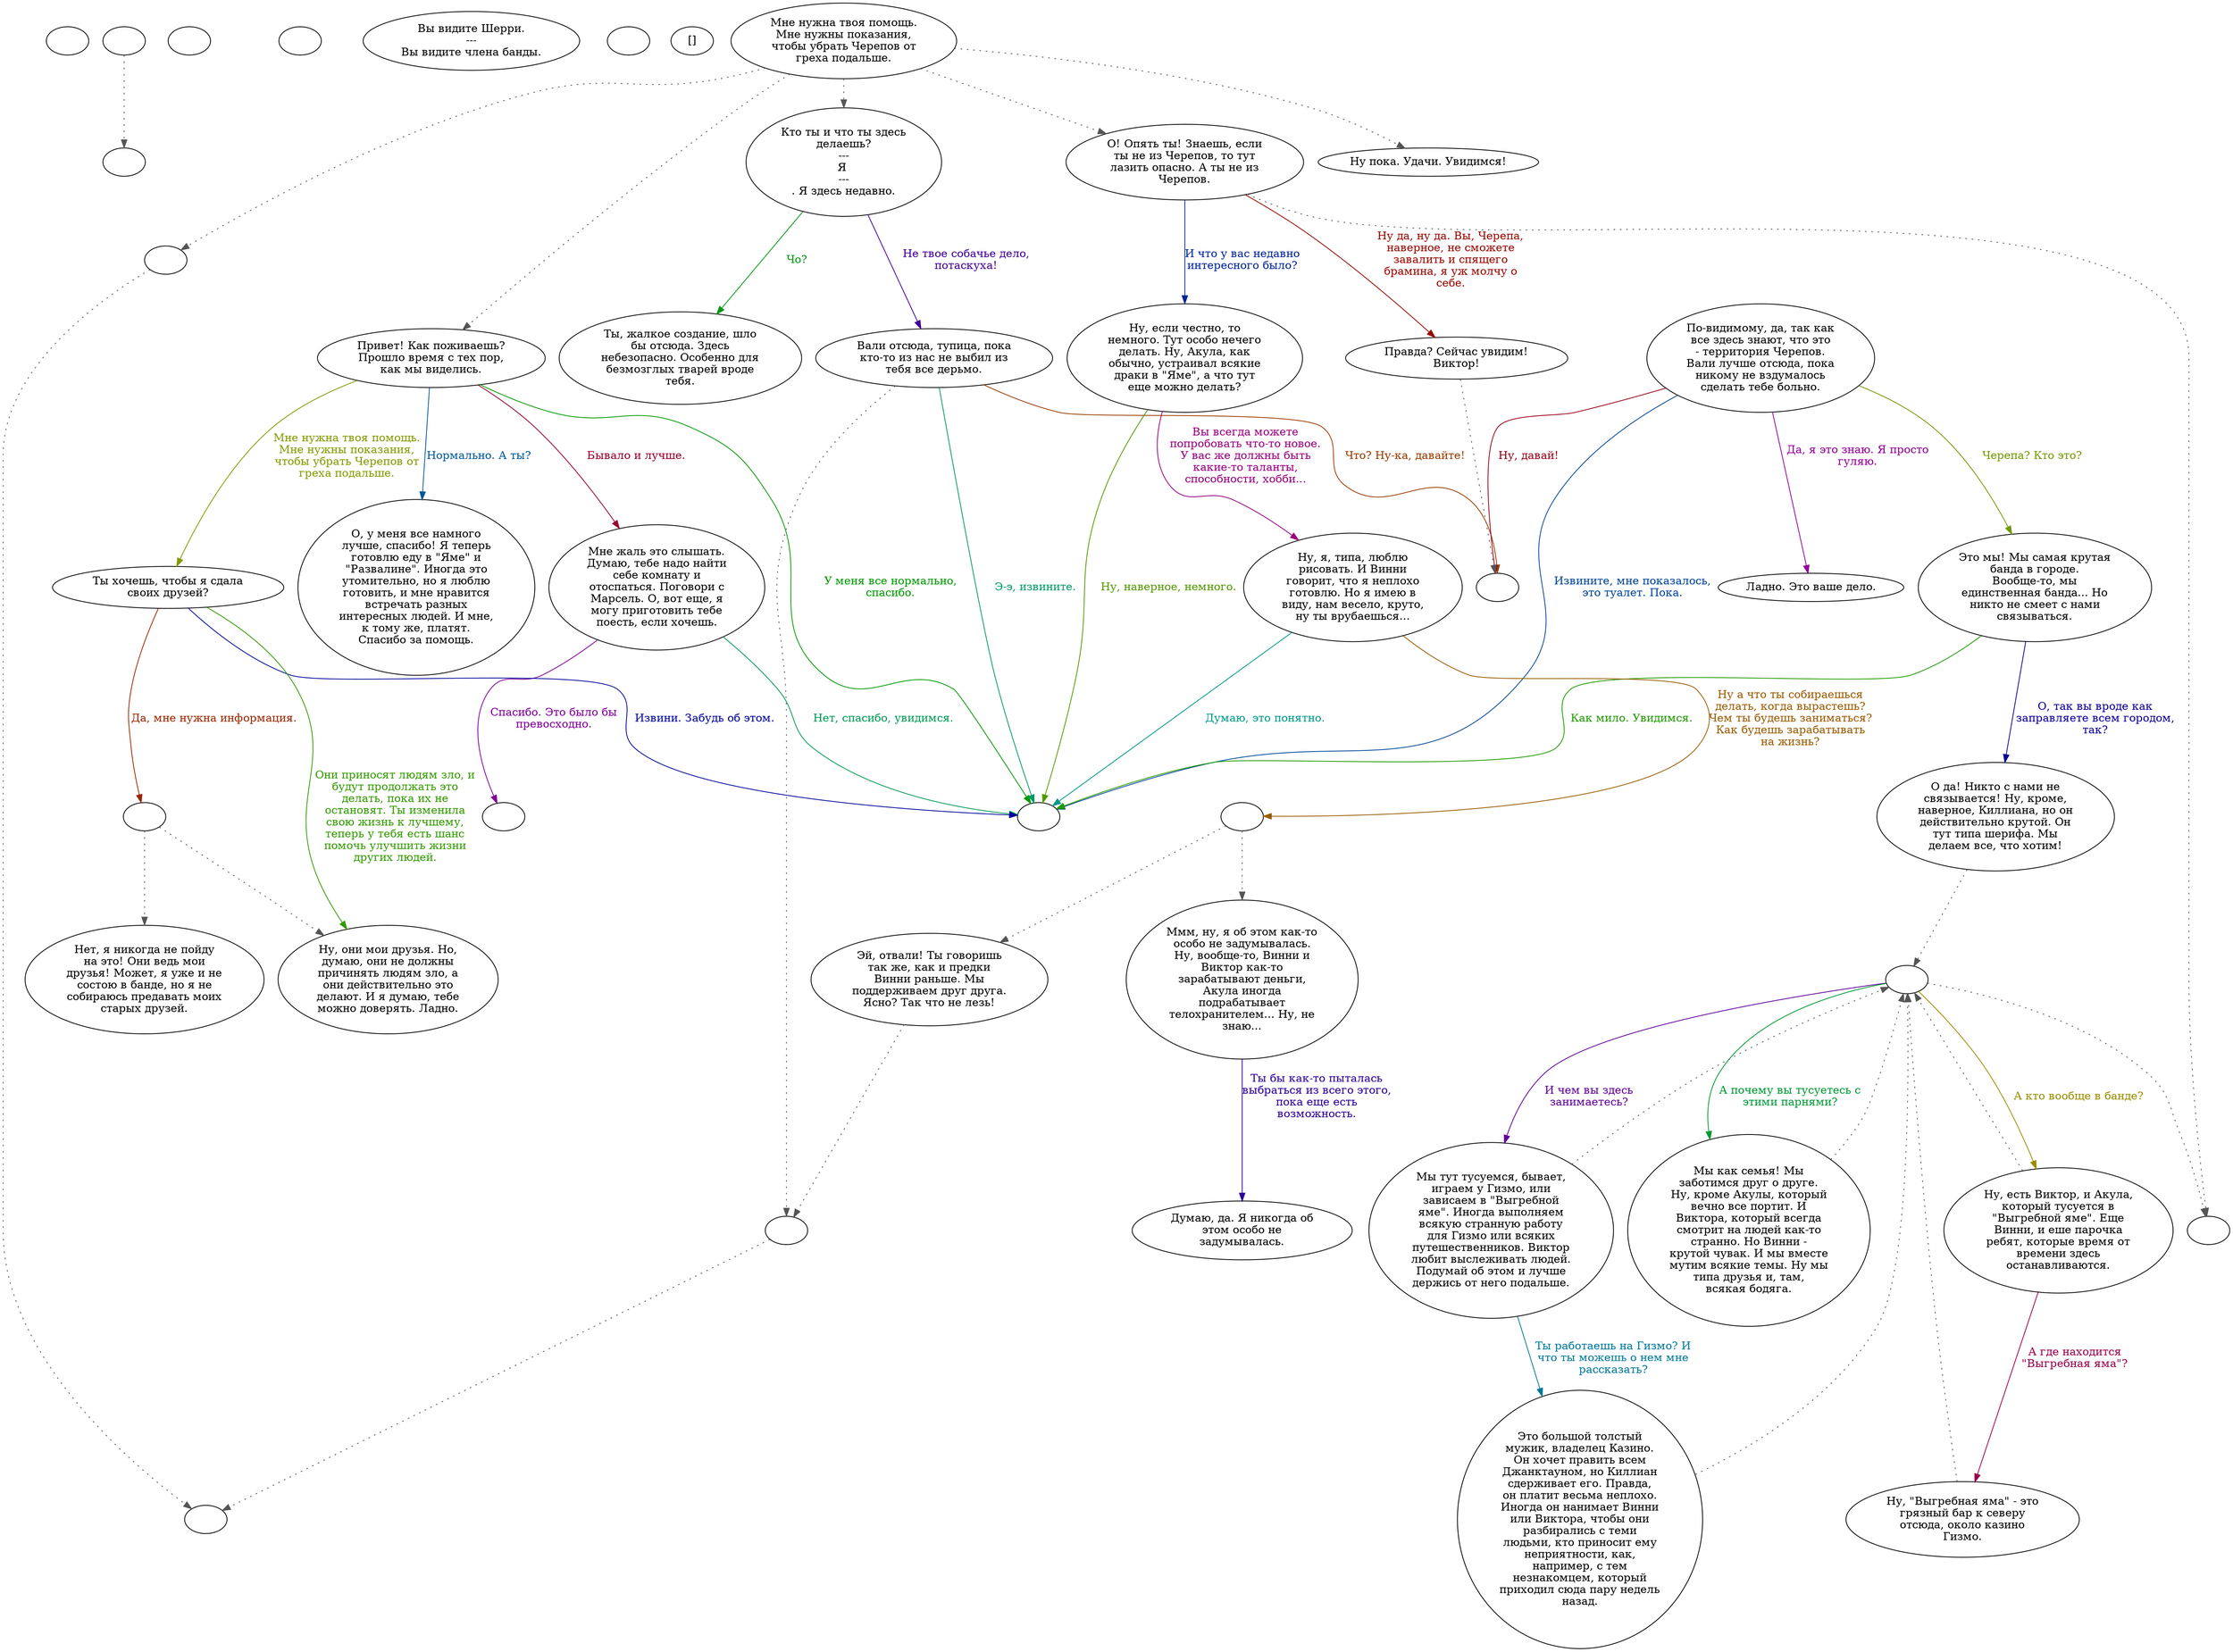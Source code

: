 digraph sherry {
  "start" [style=filled       fillcolor="#FFFFFF"       color="#000000"]
  "start" [label=""]
  "critter_p_proc" [style=filled       fillcolor="#FFFFFF"       color="#000000"]
  "critter_p_proc" -> "sleeping" [style=dotted color="#555555"]
  "critter_p_proc" [label=""]
  "damage_p_proc" [style=filled       fillcolor="#FFFFFF"       color="#000000"]
  "damage_p_proc" [label=""]
  "destroy_p_proc" [style=filled       fillcolor="#FFFFFF"       color="#000000"]
  "destroy_p_proc" [label=""]
  "look_at_p_proc" [style=filled       fillcolor="#FFFFFF"       color="#000000"]
  "look_at_p_proc" [label="Вы видите Шерри.\n---\nВы видите члена банды."]
  "map_enter_p_proc" [style=filled       fillcolor="#FFFFFF"       color="#000000"]
  "map_enter_p_proc" [label=""]
  "pickup_p_proc" [style=filled       fillcolor="#FFFFFF"       color="#000000"]
  "pickup_p_proc" [label="[]"]
  "talk_p_proc" [style=filled       fillcolor="#FFFFFF"       color="#000000"]
  "talk_p_proc" -> "get_reaction" [style=dotted color="#555555"]
  "talk_p_proc" -> "Sherry22" [style=dotted color="#555555"]
  "talk_p_proc" -> "Sherry15" [style=dotted color="#555555"]
  "talk_p_proc" -> "Sherry01" [style=dotted color="#555555"]
  "talk_p_proc" -> "SherryCook" [style=dotted color="#555555"]
  "talk_p_proc" [label="Мне нужна твоя помощь.\nМне нужны показания,\nчтобы убрать Черепов от\nгреха подальше."]
  "Sherry01" [style=filled       fillcolor="#FFFFFF"       color="#000000"]
  "Sherry01" [label="Кто ты и что ты здесь\nделаешь?\n---\nЯ \n---\n. Я здесь недавно."]
  "Sherry01" -> "Sherry03" [label="Не твое собачье дело,\nпотаскуха!" color="#410099" fontcolor="#410099"]
  "Sherry01" -> "Sherry04" [label="Чо?" color="#009914" fontcolor="#009914"]
  "Sherry02" [style=filled       fillcolor="#FFFFFF"       color="#000000"]
  "Sherry02" [label="По-видимому, да, так как\nвсе здесь знают, что это\n- территория Черепов.\nВали лучше отсюда, пока\nникому не вздумалось\nсделать тебе больно."]
  "Sherry02" -> "SherryCombat" [label="Ну, давай!" color="#990018" fontcolor="#990018"]
  "Sherry02" -> "SherryEnd" [label="Извините, мне показалось,\nэто туалет. Пока." color="#004599" fontcolor="#004599"]
  "Sherry02" -> "Sherry05" [label="Черепа? Кто это?" color="#729900" fontcolor="#729900"]
  "Sherry02" -> "Sherry07" [label="Да, я это знаю. Я просто\nгуляю." color="#940099" fontcolor="#940099"]
  "Sherry03" [style=filled       fillcolor="#FFFFFF"       color="#000000"]
  "Sherry03" -> "DownReact" [style=dotted color="#555555"]
  "Sherry03" [label="Вали отсюда, тупица, пока\nкто-то из нас не выбил из\nтебя все дерьмо."]
  "Sherry03" -> "SherryEnd" [label="Э-э, извините." color="#009967" fontcolor="#009967"]
  "Sherry03" -> "SherryCombat" [label="Что? Ну-ка, давайте!" color="#993A00" fontcolor="#993A00"]
  "Sherry04" [style=filled       fillcolor="#FFFFFF"       color="#000000"]
  "Sherry04" [label="Ты, жалкое создание, шло\nбы отсюда. Здесь\nнебезопасно. Особенно для\nбезмозглых тварей вроде\nтебя."]
  "Sherry05" [style=filled       fillcolor="#FFFFFF"       color="#000000"]
  "Sherry05" [label="Это мы! Мы самая крутая\nбанда в городе.\nВообще-то, мы\nединственная банда... Но\nникто не смеет с нами\nсвязываться."]
  "Sherry05" -> "Sherry11" [label="О, так вы вроде как\nзаправляете всем городом,\nтак?" color="#0E0099" fontcolor="#0E0099"]
  "Sherry05" -> "SherryEnd" [label="Как мило. Увидимся." color="#1F9900" fontcolor="#1F9900"]
  "Sherry07" [style=filled       fillcolor="#FFFFFF"       color="#000000"]
  "Sherry07" [label="Ладно. Это ваше дело."]
  "Sherry09" [style=filled       fillcolor="#FFFFFF"       color="#000000"]
  "Sherry09" -> "Sherry13" [style=dotted color="#555555"]
  "Sherry09" [label="Ну, есть Виктор, и Акула,\nкоторый тусуется в\n\"Выгребной яме\". Еще\nВинни, и еше парочка\nребят, которые время от\nвремени здесь\nостанавливаются."]
  "Sherry09" -> "Sherry10" [label="А где находится\n\"Выгребная яма\"?" color="#99004C" fontcolor="#99004C"]
  "Sherry10" [style=filled       fillcolor="#FFFFFF"       color="#000000"]
  "Sherry10" -> "Sherry13" [style=dotted color="#555555"]
  "Sherry10" [label="Ну, \"Выгребная яма\" - это\nгрязный бар к северу\nотсюда, около казино\nГизмо."]
  "Sherry11" [style=filled       fillcolor="#FFFFFF"       color="#000000"]
  "Sherry11" -> "Sherry13" [style=dotted color="#555555"]
  "Sherry11" [label="О да! Никто с нами не\nсвязывается! Ну, кроме,\nнаверное, Киллиана, но он\nдействительно крутой. Он\nтут типа шерифа. Мы\nделаем все, что хотим!"]
  "Sherry12" [style=filled       fillcolor="#FFFFFF"       color="#000000"]
  "Sherry12" -> "Sherry13" [style=dotted color="#555555"]
  "Sherry12" [label="Мы тут тусуемся, бывает,\nиграем у Гизмо, или\nзависаем в \"Выгребной\nяме\". Иногда выполняем\nвсякую странную работу\nдля Гизмо или всяких\nпутешественников. Виктор\nлюбит выслеживать людей.\nПодумай об этом и лучше\nдержись от него подальше."]
  "Sherry12" -> "Sherry26" [label="Ты работаешь на Гизмо? И\nчто ты можешь о нем мне\nрассказать?" color="#007899" fontcolor="#007899"]
  "Sherry13" [style=filled       fillcolor="#FFFFFF"       color="#000000"]
  "Sherry13" -> "Goodbyes" [style=dotted color="#555555"]
  "Sherry13" [label=""]
  "Sherry13" -> "Sherry09" [label="А кто вообще в банде?" color="#998D00" fontcolor="#998D00"]
  "Sherry13" -> "Sherry12" [label="И чем вы здесь\nзанимаетесь?" color="#610099" fontcolor="#610099"]
  "Sherry13" -> "Sherry14" [label="А почему вы тусуетесь с\nэтими парнями?" color="#009934" fontcolor="#009934"]
  "Sherry14" [style=filled       fillcolor="#FFFFFF"       color="#000000"]
  "Sherry14" -> "Sherry13" [style=dotted color="#555555"]
  "Sherry14" [label="Мы как семья! Мы\nзаботимся друг о друге.\nНу, кроме Акулы, который\nвечно все портит. И\nВиктора, который всегда\nсмотрит на людей как-то\nстранно. Но Винни -\nкрутой чувак. И мы вместе\nмутим всякие темы. Ну мы\nтипа друзья и, там,\nвсякая бодяга."]
  "Sherry15" [style=filled       fillcolor="#FFFFFF"       color="#000000"]
  "Sherry15" -> "Goodbyes" [style=dotted color="#555555"]
  "Sherry15" [label="О! Опять ты! Знаешь, если\nты не из Черепов, то тут\nлазить опасно. А ты не из\nЧерепов."]
  "Sherry15" -> "Sherry16" [label="Ну да, ну да. Вы, Черепа,\nнаверное, не сможете\nзавалить и спящего\nбрамина, я уж молчу о\nсебе." color="#990700" fontcolor="#990700"]
  "Sherry15" -> "Sherry17" [label="И что у вас недавно\nинтересного было?" color="#002599" fontcolor="#002599"]
  "Sherry16" [style=filled       fillcolor="#FFFFFF"       color="#000000"]
  "Sherry16" -> "SherryCombat" [style=dotted color="#555555"]
  "Sherry16" [label="Правда? Сейчас увидим!\nВиктор!"]
  "Sherry17" [style=filled       fillcolor="#FFFFFF"       color="#000000"]
  "Sherry17" [label="Ну, если честно, то\nнемного. Тут особо нечего\nделать. Ну, Акула, как\nобычно, устраивал всякие\nдраки в \"Яме\", а что тут\nеще можно делать?"]
  "Sherry17" -> "SherryEnd" [label="Ну, наверное, немного." color="#529900" fontcolor="#529900"]
  "Sherry17" -> "Sherry18" [label="Вы всегда можете\nпопробовать что-то новое.\nУ вас же должны быть\nкакие-то таланты,\nспособности, хобби..." color="#99007F" fontcolor="#99007F"]
  "Sherry18" [style=filled       fillcolor="#FFFFFF"       color="#000000"]
  "Sherry18" [label="Ну, я, типа, люблю\nрисовать. И Винни\nговорит, что я неплохо\nготовлю. Но я имею в\nвиду, нам весело, круто,\nну ты врубаешься..."]
  "Sherry18" -> "SherryEnd" [label="Думаю, это понятно." color="#009987" fontcolor="#009987"]
  "Sherry18" -> "Sherry18a" [label="Ну а что ты собираешься\nделать, когда вырастешь?\nЧем ты будешь заниматься?\nКак будешь зарабатывать\nна жизнь?" color="#995A00" fontcolor="#995A00"]
  "Sherry18a" [style=filled       fillcolor="#FFFFFF"       color="#000000"]
  "Sherry18a" -> "Sherry19" [style=dotted color="#555555"]
  "Sherry18a" -> "Sherry20" [style=dotted color="#555555"]
  "Sherry18a" [label=""]
  "Sherry19" [style=filled       fillcolor="#FFFFFF"       color="#000000"]
  "Sherry19" [label="Ммм, ну, я об этом как-то\nособо не задумывалась.\nНу, вообще-то, Винни и\nВиктор как-то\nзарабатывают деньги,\nАкула иногда\nподрабатывает\nтелохранителем... Ну, не\nзнаю..."]
  "Sherry19" -> "Sherry21" [label="Ты бы как-то пыталась\nвыбраться из всего этого,\nпока еще есть\nвозможность." color="#2D0099" fontcolor="#2D0099"]
  "Sherry20" [style=filled       fillcolor="#FFFFFF"       color="#000000"]
  "Sherry20" -> "DownReact" [style=dotted color="#555555"]
  "Sherry20" [label="Эй, отвали! Ты говоришь\nтак же, как и предки\nВинни раньше. Мы\nподдерживаем друг друга.\nЯсно? Так что не лезь!"]
  "Sherry21" [style=filled       fillcolor="#FFFFFF"       color="#000000"]
  "Sherry21" [label="Думаю, да. Я никогда об\nэтом особо не\nзадумывалась."]
  "Sherry22" [style=filled       fillcolor="#FFFFFF"       color="#000000"]
  "Sherry22" [label="Привет! Как поживаешь?\nПрошло время с тех пор,\nкак мы виделись."]
  "Sherry22" -> "SherryEnd" [label="У меня все нормально,\nспасибо." color="#009901" fontcolor="#009901"]
  "Sherry22" -> "Sherry23" [label="Бывало и лучше." color="#99002C" fontcolor="#99002C"]
  "Sherry22" -> "Sherry24" [label="Нормально. А ты?" color="#005999" fontcolor="#005999"]
  "Sherry22" -> "Sherry27" [label="Мне нужна твоя помощь.\nМне нужны показания,\nчтобы убрать Черепов от\nгреха подальше." color="#859900" fontcolor="#859900"]
  "Sherry23" [style=filled       fillcolor="#FFFFFF"       color="#000000"]
  "Sherry23" [label="Мне жаль это слышать.\nДумаю, тебе надо найти\nсебе комнату и\nотоспаться. Поговори с\nМарсель. О, вот еще, я\nмогу приготовить тебе\nпоесть, если хочешь."]
  "Sherry23" -> "Sherry25" [label="Спасибо. Это было бы\nпревосходно." color="#800099" fontcolor="#800099"]
  "Sherry23" -> "SherryEnd" [label="Нет, спасибо, увидимся." color="#009954" fontcolor="#009954"]
  "Sherry24" [style=filled       fillcolor="#FFFFFF"       color="#000000"]
  "Sherry24" [label="О, у меня все намного\nлучше, спасибо! Я теперь\nготовлю еду в \"Яме\" и\n\"Развалине\". Иногда это\nутомительно, но я люблю\nготовить, и мне нравится\nвстречать разных\nинтересных людей. И мне,\nк тому же, платят.\nСпасибо за помощь."]
  "Sherry25" [style=filled       fillcolor="#FFFFFF"       color="#000000"]
  "Sherry25" [label=""]
  "Sherry26" [style=filled       fillcolor="#FFFFFF"       color="#000000"]
  "Sherry26" -> "Sherry13" [style=dotted color="#555555"]
  "Sherry26" [label="Это большой толстый\nмужик, владелец Казино.\nОн хочет править всем\nДжанктауном, но Киллиан\nсдерживает его. Правда,\nон платит весьма неплохо.\nИногда он нанимает Винни\nили Виктора, чтобы они\nразбирались с теми\nлюдьми, кто приносит ему\nнеприятности, как,\nнапример, с тем\nнезнакомцем, который\nприходил сюда пару недель\nназад."]
  "Sherry27" [style=filled       fillcolor="#FFFFFF"       color="#000000"]
  "Sherry27" [label="Ты хочешь, чтобы я сдала\nсвоих друзей?"]
  "Sherry27" -> "Sherry27a" [label="Да, мне нужна информация." color="#992700" fontcolor="#992700"]
  "Sherry27" -> "SherryEnd" [label="Извини. Забудь об этом." color="#000699" fontcolor="#000699"]
  "Sherry27" -> "Sherry28" [label="Они приносят людям зло, и\nбудут продолжать это\nделать, пока их не\nостановят. Ты изменила\nсвою жизнь к лучшему,\nтеперь у тебя есть шанс\nпомочь улучшить жизни\nдругих людей." color="#329900" fontcolor="#329900"]
  "Sherry27a" [style=filled       fillcolor="#FFFFFF"       color="#000000"]
  "Sherry27a" -> "Sherry28" [style=dotted color="#555555"]
  "Sherry27a" -> "Sherry29" [style=dotted color="#555555"]
  "Sherry27a" [label=""]
  "Sherry28" [style=filled       fillcolor="#FFFFFF"       color="#000000"]
  "Sherry28" [label="Ну, они мои друзья. Но,\nдумаю, они не должны\nпричинять людям зло, а\nони действительно это\nделают. И я думаю, тебе\nможно доверять. Ладно."]
  "Sherry29" [style=filled       fillcolor="#FFFFFF"       color="#000000"]
  "Sherry29" [label="Нет, я никогда не пойду\nна это! Они ведь мои\nдрузья! Может, я уже и не\nсостою в банде, но я не\nсобираюсь предавать моих\nстарых друзей."]
  "SherryCombat" [style=filled       fillcolor="#FFFFFF"       color="#000000"]
  "SherryCombat" [label=""]
  "SherryCook" [style=filled       fillcolor="#FFFFFF"       color="#000000"]
  "SherryCook" [label="Ну пока. Удачи. Увидимся!"]
  "SherryEnd" [style=filled       fillcolor="#FFFFFF"       color="#000000"]
  "SherryEnd" [label=""]
  "sleeping" [style=filled       fillcolor="#FFFFFF"       color="#000000"]
  "sleeping" [label=""]
  "get_reaction" [style=filled       fillcolor="#FFFFFF"       color="#000000"]
  "get_reaction" -> "ReactToLevel" [style=dotted color="#555555"]
  "get_reaction" [label=""]
  "ReactToLevel" [style=filled       fillcolor="#FFFFFF"       color="#000000"]
  "ReactToLevel" [label=""]
  "DownReact" [style=filled       fillcolor="#FFFFFF"       color="#000000"]
  "DownReact" -> "ReactToLevel" [style=dotted color="#555555"]
  "DownReact" [label=""]
  "Goodbyes" [style=filled       fillcolor="#FFFFFF"       color="#000000"]
  "Goodbyes" [label=""]
}